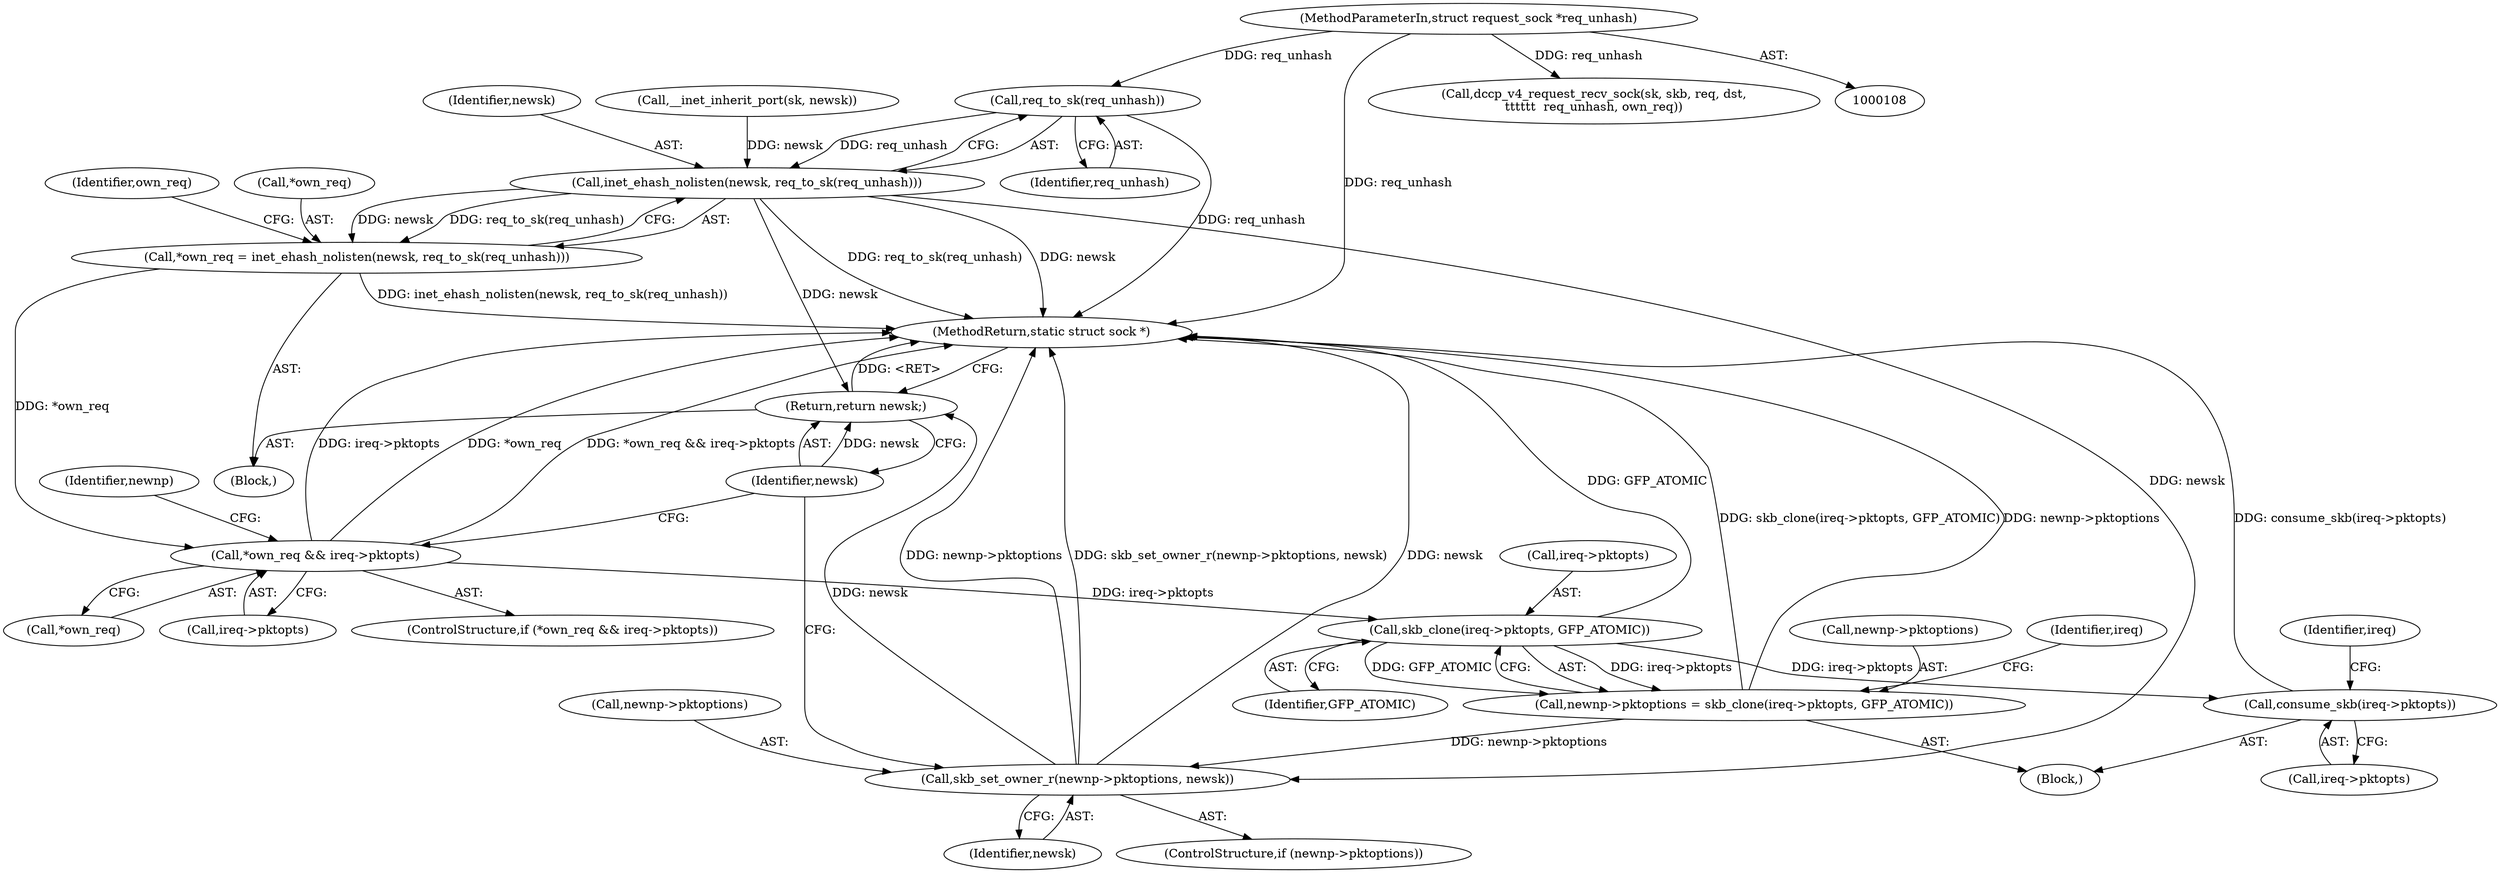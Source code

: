 digraph "0_linux_83eaddab4378db256d00d295bda6ca997cd13a52@pointer" {
"1000488" [label="(Call,req_to_sk(req_unhash))"];
"1000113" [label="(MethodParameterIn,struct request_sock *req_unhash)"];
"1000486" [label="(Call,inet_ehash_nolisten(newsk, req_to_sk(req_unhash)))"];
"1000483" [label="(Call,*own_req = inet_ehash_nolisten(newsk, req_to_sk(req_unhash)))"];
"1000491" [label="(Call,*own_req && ireq->pktopts)"];
"1000502" [label="(Call,skb_clone(ireq->pktopts, GFP_ATOMIC))"];
"1000498" [label="(Call,newnp->pktoptions = skb_clone(ireq->pktopts, GFP_ATOMIC))"];
"1000520" [label="(Call,skb_set_owner_r(newnp->pktoptions, newsk))"];
"1000525" [label="(Return,return newsk;)"];
"1000507" [label="(Call,consume_skb(ireq->pktopts))"];
"1000473" [label="(Call,__inet_inherit_port(sk, newsk))"];
"1000521" [label="(Call,newnp->pktoptions)"];
"1000507" [label="(Call,consume_skb(ireq->pktopts))"];
"1000483" [label="(Call,*own_req = inet_ehash_nolisten(newsk, req_to_sk(req_unhash)))"];
"1000493" [label="(Identifier,own_req)"];
"1000526" [label="(Identifier,newsk)"];
"1000503" [label="(Call,ireq->pktopts)"];
"1000524" [label="(Identifier,newsk)"];
"1000513" [label="(Identifier,ireq)"];
"1000486" [label="(Call,inet_ehash_nolisten(newsk, req_to_sk(req_unhash)))"];
"1000506" [label="(Identifier,GFP_ATOMIC)"];
"1000520" [label="(Call,skb_set_owner_r(newnp->pktoptions, newsk))"];
"1000484" [label="(Call,*own_req)"];
"1000509" [label="(Identifier,ireq)"];
"1000508" [label="(Call,ireq->pktopts)"];
"1000491" [label="(Call,*own_req && ireq->pktopts)"];
"1000492" [label="(Call,*own_req)"];
"1000499" [label="(Call,newnp->pktoptions)"];
"1000498" [label="(Call,newnp->pktoptions = skb_clone(ireq->pktopts, GFP_ATOMIC))"];
"1000488" [label="(Call,req_to_sk(req_unhash))"];
"1000502" [label="(Call,skb_clone(ireq->pktopts, GFP_ATOMIC))"];
"1000113" [label="(MethodParameterIn,struct request_sock *req_unhash)"];
"1000500" [label="(Identifier,newnp)"];
"1000115" [label="(Block,)"];
"1000525" [label="(Return,return newsk;)"];
"1000516" [label="(ControlStructure,if (newnp->pktoptions))"];
"1000487" [label="(Identifier,newsk)"];
"1000542" [label="(MethodReturn,static struct sock *)"];
"1000497" [label="(Block,)"];
"1000141" [label="(Call,dccp_v4_request_recv_sock(sk, skb, req, dst,\n\t\t\t\t\t\t  req_unhash, own_req))"];
"1000490" [label="(ControlStructure,if (*own_req && ireq->pktopts))"];
"1000494" [label="(Call,ireq->pktopts)"];
"1000489" [label="(Identifier,req_unhash)"];
"1000488" -> "1000486"  [label="AST: "];
"1000488" -> "1000489"  [label="CFG: "];
"1000489" -> "1000488"  [label="AST: "];
"1000486" -> "1000488"  [label="CFG: "];
"1000488" -> "1000542"  [label="DDG: req_unhash"];
"1000488" -> "1000486"  [label="DDG: req_unhash"];
"1000113" -> "1000488"  [label="DDG: req_unhash"];
"1000113" -> "1000108"  [label="AST: "];
"1000113" -> "1000542"  [label="DDG: req_unhash"];
"1000113" -> "1000141"  [label="DDG: req_unhash"];
"1000486" -> "1000483"  [label="AST: "];
"1000487" -> "1000486"  [label="AST: "];
"1000483" -> "1000486"  [label="CFG: "];
"1000486" -> "1000542"  [label="DDG: req_to_sk(req_unhash)"];
"1000486" -> "1000542"  [label="DDG: newsk"];
"1000486" -> "1000483"  [label="DDG: newsk"];
"1000486" -> "1000483"  [label="DDG: req_to_sk(req_unhash)"];
"1000473" -> "1000486"  [label="DDG: newsk"];
"1000486" -> "1000520"  [label="DDG: newsk"];
"1000486" -> "1000525"  [label="DDG: newsk"];
"1000483" -> "1000115"  [label="AST: "];
"1000484" -> "1000483"  [label="AST: "];
"1000493" -> "1000483"  [label="CFG: "];
"1000483" -> "1000542"  [label="DDG: inet_ehash_nolisten(newsk, req_to_sk(req_unhash))"];
"1000483" -> "1000491"  [label="DDG: *own_req"];
"1000491" -> "1000490"  [label="AST: "];
"1000491" -> "1000492"  [label="CFG: "];
"1000491" -> "1000494"  [label="CFG: "];
"1000492" -> "1000491"  [label="AST: "];
"1000494" -> "1000491"  [label="AST: "];
"1000500" -> "1000491"  [label="CFG: "];
"1000526" -> "1000491"  [label="CFG: "];
"1000491" -> "1000542"  [label="DDG: ireq->pktopts"];
"1000491" -> "1000542"  [label="DDG: *own_req && ireq->pktopts"];
"1000491" -> "1000542"  [label="DDG: *own_req"];
"1000491" -> "1000502"  [label="DDG: ireq->pktopts"];
"1000502" -> "1000498"  [label="AST: "];
"1000502" -> "1000506"  [label="CFG: "];
"1000503" -> "1000502"  [label="AST: "];
"1000506" -> "1000502"  [label="AST: "];
"1000498" -> "1000502"  [label="CFG: "];
"1000502" -> "1000542"  [label="DDG: GFP_ATOMIC"];
"1000502" -> "1000498"  [label="DDG: ireq->pktopts"];
"1000502" -> "1000498"  [label="DDG: GFP_ATOMIC"];
"1000502" -> "1000507"  [label="DDG: ireq->pktopts"];
"1000498" -> "1000497"  [label="AST: "];
"1000499" -> "1000498"  [label="AST: "];
"1000509" -> "1000498"  [label="CFG: "];
"1000498" -> "1000542"  [label="DDG: skb_clone(ireq->pktopts, GFP_ATOMIC)"];
"1000498" -> "1000542"  [label="DDG: newnp->pktoptions"];
"1000498" -> "1000520"  [label="DDG: newnp->pktoptions"];
"1000520" -> "1000516"  [label="AST: "];
"1000520" -> "1000524"  [label="CFG: "];
"1000521" -> "1000520"  [label="AST: "];
"1000524" -> "1000520"  [label="AST: "];
"1000526" -> "1000520"  [label="CFG: "];
"1000520" -> "1000542"  [label="DDG: skb_set_owner_r(newnp->pktoptions, newsk)"];
"1000520" -> "1000542"  [label="DDG: newsk"];
"1000520" -> "1000542"  [label="DDG: newnp->pktoptions"];
"1000520" -> "1000525"  [label="DDG: newsk"];
"1000525" -> "1000115"  [label="AST: "];
"1000525" -> "1000526"  [label="CFG: "];
"1000526" -> "1000525"  [label="AST: "];
"1000542" -> "1000525"  [label="CFG: "];
"1000525" -> "1000542"  [label="DDG: <RET>"];
"1000526" -> "1000525"  [label="DDG: newsk"];
"1000507" -> "1000497"  [label="AST: "];
"1000507" -> "1000508"  [label="CFG: "];
"1000508" -> "1000507"  [label="AST: "];
"1000513" -> "1000507"  [label="CFG: "];
"1000507" -> "1000542"  [label="DDG: consume_skb(ireq->pktopts)"];
}
